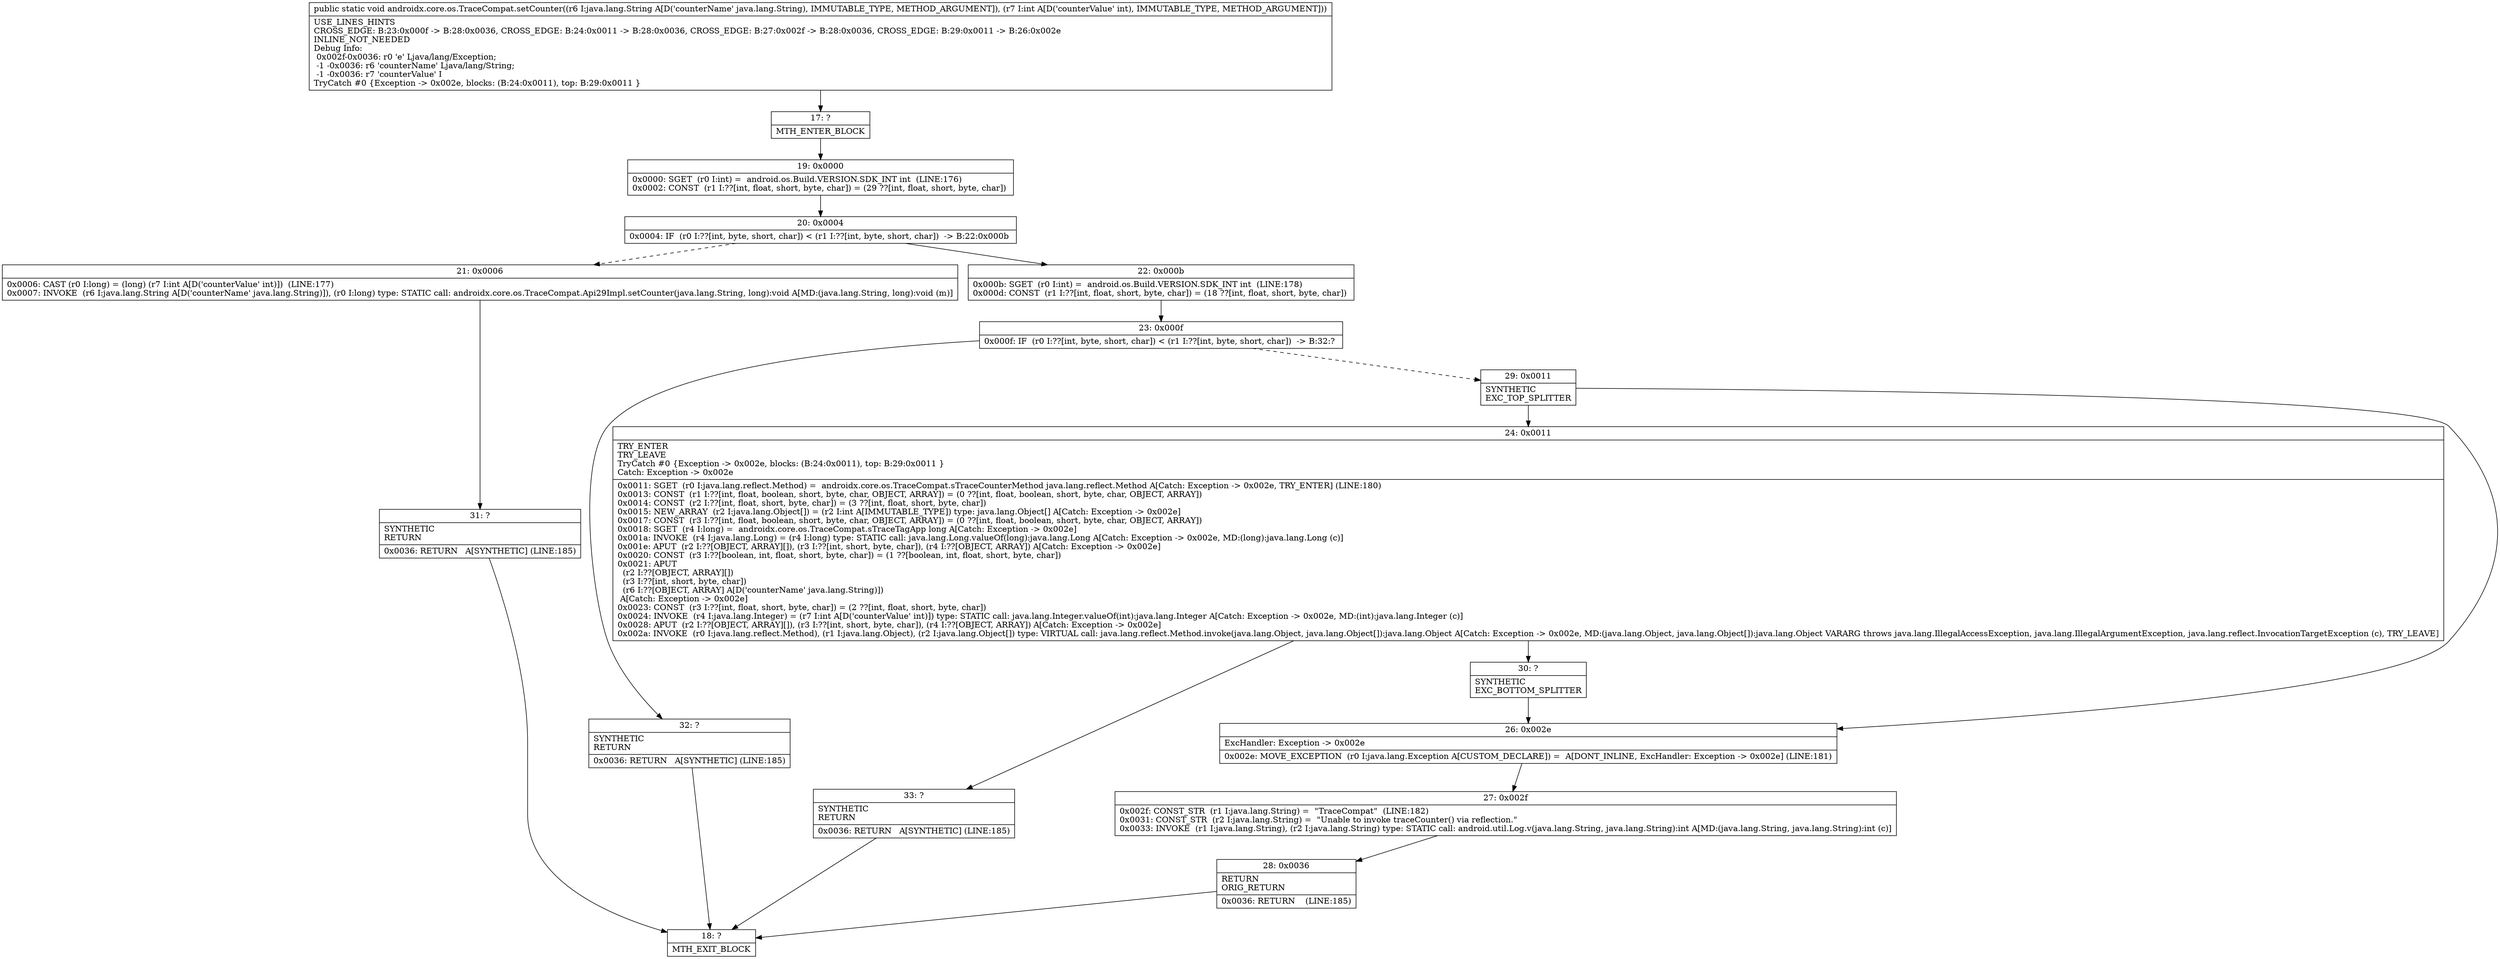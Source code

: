 digraph "CFG forandroidx.core.os.TraceCompat.setCounter(Ljava\/lang\/String;I)V" {
Node_17 [shape=record,label="{17\:\ ?|MTH_ENTER_BLOCK\l}"];
Node_19 [shape=record,label="{19\:\ 0x0000|0x0000: SGET  (r0 I:int) =  android.os.Build.VERSION.SDK_INT int  (LINE:176)\l0x0002: CONST  (r1 I:??[int, float, short, byte, char]) = (29 ??[int, float, short, byte, char]) \l}"];
Node_20 [shape=record,label="{20\:\ 0x0004|0x0004: IF  (r0 I:??[int, byte, short, char]) \< (r1 I:??[int, byte, short, char])  \-\> B:22:0x000b \l}"];
Node_21 [shape=record,label="{21\:\ 0x0006|0x0006: CAST (r0 I:long) = (long) (r7 I:int A[D('counterValue' int)])  (LINE:177)\l0x0007: INVOKE  (r6 I:java.lang.String A[D('counterName' java.lang.String)]), (r0 I:long) type: STATIC call: androidx.core.os.TraceCompat.Api29Impl.setCounter(java.lang.String, long):void A[MD:(java.lang.String, long):void (m)]\l}"];
Node_31 [shape=record,label="{31\:\ ?|SYNTHETIC\lRETURN\l|0x0036: RETURN   A[SYNTHETIC] (LINE:185)\l}"];
Node_18 [shape=record,label="{18\:\ ?|MTH_EXIT_BLOCK\l}"];
Node_22 [shape=record,label="{22\:\ 0x000b|0x000b: SGET  (r0 I:int) =  android.os.Build.VERSION.SDK_INT int  (LINE:178)\l0x000d: CONST  (r1 I:??[int, float, short, byte, char]) = (18 ??[int, float, short, byte, char]) \l}"];
Node_23 [shape=record,label="{23\:\ 0x000f|0x000f: IF  (r0 I:??[int, byte, short, char]) \< (r1 I:??[int, byte, short, char])  \-\> B:32:? \l}"];
Node_29 [shape=record,label="{29\:\ 0x0011|SYNTHETIC\lEXC_TOP_SPLITTER\l}"];
Node_24 [shape=record,label="{24\:\ 0x0011|TRY_ENTER\lTRY_LEAVE\lTryCatch #0 \{Exception \-\> 0x002e, blocks: (B:24:0x0011), top: B:29:0x0011 \}\lCatch: Exception \-\> 0x002e\l|0x0011: SGET  (r0 I:java.lang.reflect.Method) =  androidx.core.os.TraceCompat.sTraceCounterMethod java.lang.reflect.Method A[Catch: Exception \-\> 0x002e, TRY_ENTER] (LINE:180)\l0x0013: CONST  (r1 I:??[int, float, boolean, short, byte, char, OBJECT, ARRAY]) = (0 ??[int, float, boolean, short, byte, char, OBJECT, ARRAY]) \l0x0014: CONST  (r2 I:??[int, float, short, byte, char]) = (3 ??[int, float, short, byte, char]) \l0x0015: NEW_ARRAY  (r2 I:java.lang.Object[]) = (r2 I:int A[IMMUTABLE_TYPE]) type: java.lang.Object[] A[Catch: Exception \-\> 0x002e]\l0x0017: CONST  (r3 I:??[int, float, boolean, short, byte, char, OBJECT, ARRAY]) = (0 ??[int, float, boolean, short, byte, char, OBJECT, ARRAY]) \l0x0018: SGET  (r4 I:long) =  androidx.core.os.TraceCompat.sTraceTagApp long A[Catch: Exception \-\> 0x002e]\l0x001a: INVOKE  (r4 I:java.lang.Long) = (r4 I:long) type: STATIC call: java.lang.Long.valueOf(long):java.lang.Long A[Catch: Exception \-\> 0x002e, MD:(long):java.lang.Long (c)]\l0x001e: APUT  (r2 I:??[OBJECT, ARRAY][]), (r3 I:??[int, short, byte, char]), (r4 I:??[OBJECT, ARRAY]) A[Catch: Exception \-\> 0x002e]\l0x0020: CONST  (r3 I:??[boolean, int, float, short, byte, char]) = (1 ??[boolean, int, float, short, byte, char]) \l0x0021: APUT  \l  (r2 I:??[OBJECT, ARRAY][])\l  (r3 I:??[int, short, byte, char])\l  (r6 I:??[OBJECT, ARRAY] A[D('counterName' java.lang.String)])\l A[Catch: Exception \-\> 0x002e]\l0x0023: CONST  (r3 I:??[int, float, short, byte, char]) = (2 ??[int, float, short, byte, char]) \l0x0024: INVOKE  (r4 I:java.lang.Integer) = (r7 I:int A[D('counterValue' int)]) type: STATIC call: java.lang.Integer.valueOf(int):java.lang.Integer A[Catch: Exception \-\> 0x002e, MD:(int):java.lang.Integer (c)]\l0x0028: APUT  (r2 I:??[OBJECT, ARRAY][]), (r3 I:??[int, short, byte, char]), (r4 I:??[OBJECT, ARRAY]) A[Catch: Exception \-\> 0x002e]\l0x002a: INVOKE  (r0 I:java.lang.reflect.Method), (r1 I:java.lang.Object), (r2 I:java.lang.Object[]) type: VIRTUAL call: java.lang.reflect.Method.invoke(java.lang.Object, java.lang.Object[]):java.lang.Object A[Catch: Exception \-\> 0x002e, MD:(java.lang.Object, java.lang.Object[]):java.lang.Object VARARG throws java.lang.IllegalAccessException, java.lang.IllegalArgumentException, java.lang.reflect.InvocationTargetException (c), TRY_LEAVE]\l}"];
Node_30 [shape=record,label="{30\:\ ?|SYNTHETIC\lEXC_BOTTOM_SPLITTER\l}"];
Node_33 [shape=record,label="{33\:\ ?|SYNTHETIC\lRETURN\l|0x0036: RETURN   A[SYNTHETIC] (LINE:185)\l}"];
Node_26 [shape=record,label="{26\:\ 0x002e|ExcHandler: Exception \-\> 0x002e\l|0x002e: MOVE_EXCEPTION  (r0 I:java.lang.Exception A[CUSTOM_DECLARE]) =  A[DONT_INLINE, ExcHandler: Exception \-\> 0x002e] (LINE:181)\l}"];
Node_27 [shape=record,label="{27\:\ 0x002f|0x002f: CONST_STR  (r1 I:java.lang.String) =  \"TraceCompat\"  (LINE:182)\l0x0031: CONST_STR  (r2 I:java.lang.String) =  \"Unable to invoke traceCounter() via reflection.\" \l0x0033: INVOKE  (r1 I:java.lang.String), (r2 I:java.lang.String) type: STATIC call: android.util.Log.v(java.lang.String, java.lang.String):int A[MD:(java.lang.String, java.lang.String):int (c)]\l}"];
Node_28 [shape=record,label="{28\:\ 0x0036|RETURN\lORIG_RETURN\l|0x0036: RETURN    (LINE:185)\l}"];
Node_32 [shape=record,label="{32\:\ ?|SYNTHETIC\lRETURN\l|0x0036: RETURN   A[SYNTHETIC] (LINE:185)\l}"];
MethodNode[shape=record,label="{public static void androidx.core.os.TraceCompat.setCounter((r6 I:java.lang.String A[D('counterName' java.lang.String), IMMUTABLE_TYPE, METHOD_ARGUMENT]), (r7 I:int A[D('counterValue' int), IMMUTABLE_TYPE, METHOD_ARGUMENT]))  | USE_LINES_HINTS\lCROSS_EDGE: B:23:0x000f \-\> B:28:0x0036, CROSS_EDGE: B:24:0x0011 \-\> B:28:0x0036, CROSS_EDGE: B:27:0x002f \-\> B:28:0x0036, CROSS_EDGE: B:29:0x0011 \-\> B:26:0x002e\lINLINE_NOT_NEEDED\lDebug Info:\l  0x002f\-0x0036: r0 'e' Ljava\/lang\/Exception;\l  \-1 \-0x0036: r6 'counterName' Ljava\/lang\/String;\l  \-1 \-0x0036: r7 'counterValue' I\lTryCatch #0 \{Exception \-\> 0x002e, blocks: (B:24:0x0011), top: B:29:0x0011 \}\l}"];
MethodNode -> Node_17;Node_17 -> Node_19;
Node_19 -> Node_20;
Node_20 -> Node_21[style=dashed];
Node_20 -> Node_22;
Node_21 -> Node_31;
Node_31 -> Node_18;
Node_22 -> Node_23;
Node_23 -> Node_29[style=dashed];
Node_23 -> Node_32;
Node_29 -> Node_24;
Node_29 -> Node_26;
Node_24 -> Node_30;
Node_24 -> Node_33;
Node_30 -> Node_26;
Node_33 -> Node_18;
Node_26 -> Node_27;
Node_27 -> Node_28;
Node_28 -> Node_18;
Node_32 -> Node_18;
}

